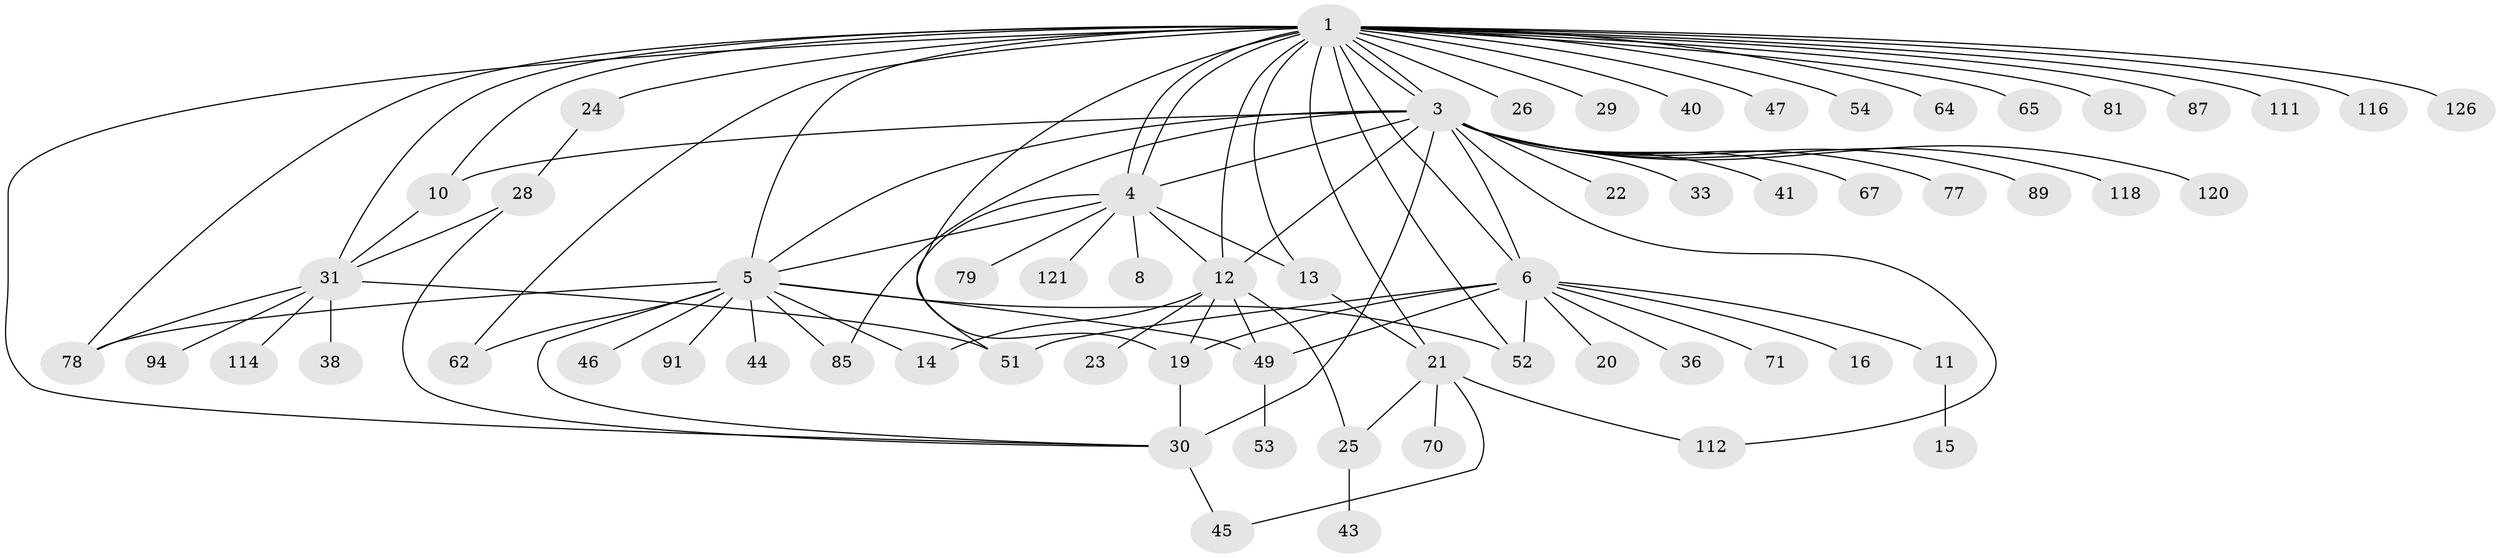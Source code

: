 // original degree distribution, {16: 0.007874015748031496, 17: 0.007874015748031496, 21: 0.007874015748031496, 12: 0.015748031496062992, 6: 0.031496062992125984, 11: 0.007874015748031496, 9: 0.007874015748031496, 1: 0.5196850393700787, 5: 0.023622047244094488, 4: 0.08661417322834646, 3: 0.11811023622047244, 2: 0.14960629921259844, 10: 0.007874015748031496, 8: 0.007874015748031496}
// Generated by graph-tools (version 1.1) at 2025/14/03/09/25 04:14:36]
// undirected, 63 vertices, 95 edges
graph export_dot {
graph [start="1"]
  node [color=gray90,style=filled];
  1 [super="+2"];
  3 [super="+9"];
  4 [super="+17"];
  5 [super="+60+42+7"];
  6;
  8;
  10 [super="+58"];
  11 [super="+50"];
  12 [super="+59+115+88+75+35"];
  13 [super="+102"];
  14 [super="+97"];
  15;
  16;
  19 [super="+93+68"];
  20;
  21;
  22 [super="+34"];
  23;
  24 [super="+122"];
  25 [super="+103"];
  26;
  28 [super="+108+110+107+57"];
  29;
  30 [super="+39"];
  31;
  33;
  36;
  38;
  40;
  41;
  43;
  44;
  45 [super="+106"];
  46 [super="+48"];
  47;
  49 [super="+125+117+66"];
  51;
  52 [super="+55+92"];
  53;
  54;
  62 [super="+105"];
  64;
  65;
  67;
  70;
  71;
  77;
  78 [super="+84+96"];
  79;
  81;
  85 [super="+86"];
  87;
  89;
  91;
  94;
  111;
  112;
  114;
  116;
  118;
  120;
  121;
  126;
  1 -- 3 [weight=3];
  1 -- 3;
  1 -- 4 [weight=3];
  1 -- 4;
  1 -- 6;
  1 -- 10;
  1 -- 31;
  1 -- 47;
  1 -- 54;
  1 -- 65;
  1 -- 81;
  1 -- 111;
  1 -- 116;
  1 -- 126;
  1 -- 12 [weight=2];
  1 -- 64;
  1 -- 5 [weight=3];
  1 -- 13;
  1 -- 78;
  1 -- 19;
  1 -- 21;
  1 -- 87;
  1 -- 24;
  1 -- 26;
  1 -- 29;
  1 -- 30;
  1 -- 40;
  1 -- 52 [weight=2];
  1 -- 62;
  3 -- 4 [weight=2];
  3 -- 5 [weight=2];
  3 -- 6;
  3 -- 10;
  3 -- 22;
  3 -- 30 [weight=2];
  3 -- 33;
  3 -- 41;
  3 -- 67;
  3 -- 85;
  3 -- 89;
  3 -- 112;
  3 -- 118;
  3 -- 120;
  3 -- 77;
  3 -- 12;
  4 -- 8;
  4 -- 13;
  4 -- 51;
  4 -- 79;
  4 -- 121;
  4 -- 5;
  4 -- 12;
  5 -- 14;
  5 -- 30;
  5 -- 78;
  5 -- 44;
  5 -- 46;
  5 -- 49 [weight=2];
  5 -- 52;
  5 -- 85;
  5 -- 91;
  5 -- 62;
  6 -- 11;
  6 -- 16;
  6 -- 19;
  6 -- 20;
  6 -- 36;
  6 -- 49;
  6 -- 51;
  6 -- 71;
  6 -- 52;
  10 -- 31;
  11 -- 15;
  12 -- 14;
  12 -- 23;
  12 -- 25;
  12 -- 49;
  12 -- 19;
  13 -- 21;
  19 -- 30;
  21 -- 25;
  21 -- 45;
  21 -- 70;
  21 -- 112;
  24 -- 28;
  25 -- 43;
  28 -- 30;
  28 -- 31;
  30 -- 45;
  31 -- 38;
  31 -- 51;
  31 -- 78;
  31 -- 94;
  31 -- 114;
  49 -- 53;
}
